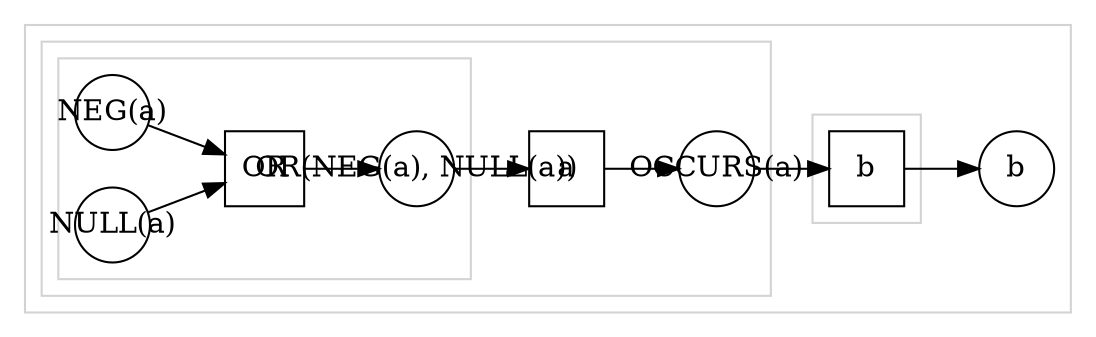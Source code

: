 digraph G {
  rankdir="LR";

  subgraph cluster_0 {
    color=lightgray ;

    subgraph place {
      node [shape=circle,fixedsize=true,width=.5];
      _p0_0 [label="b"] ;
    } 

    subgraph cluster0_0 {
      color=lightgray ;

      subgraph place {
        node [shape=circle,fixedsize=true,width=.5];
        _p0_00 [label="OCCURS(a)"] ;
      } 

      subgraph transitions {
        node [shape=rect,height=.5,width=.5];
        _t0_00 [label="a"] ;
      } 

      subgraph cluster00_0 {
        color=lightgray ;

        subgraph place {
          node [shape=circle,fixedsize=true,width=.5];
          _p0_000 [label="OR(NEG(a), NULL(a))"] ;
          _p1_000 [label="NEG(a)"] ;
          _p2_000 [label="NULL(a)"] ;
        } 

        subgraph transitions {
          node [shape=rect,height=.5,width=.5];
          _t0_000 [label="OR"] ;
        } 

        _t0_000 -> _p0_000 [] ;
        _p1_000 -> _t0_000 [] ;
        _p2_000 -> _t0_000 [] ;
      }

      _t0_00 -> _p0_00 [] ;
      _p0_000 -> _t0_00 [] ;
    }

    subgraph cluster0_1 {
      color=lightgray ;

      subgraph transitions {
        node [shape=rect,height=.5,width=.5];
        _t0_01 [label="b"] ;
      } 
    }

    _p0_00 -> _t0_01 [] ;
    _t0_01 -> _p0_0 [] ;
  }
}

